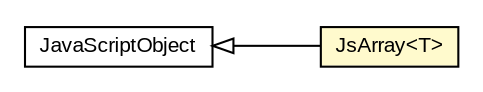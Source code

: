 #!/usr/local/bin/dot
#
# Class diagram 
# Generated by UMLGraph version R5_6-24-gf6e263 (http://www.umlgraph.org/)
#

digraph G {
	edge [fontname="arial",fontsize=10,labelfontname="arial",labelfontsize=10];
	node [fontname="arial",fontsize=10,shape=plaintext];
	nodesep=0.25;
	ranksep=0.5;
	rankdir=LR;
	// org.turbogwt.core.collections.client.JsArray<T>
	c134 [label=<<table title="org.turbogwt.core.collections.client.JsArray" border="0" cellborder="1" cellspacing="0" cellpadding="2" port="p" bgcolor="lemonChiffon" href="./JsArray.html">
		<tr><td><table border="0" cellspacing="0" cellpadding="1">
<tr><td align="center" balign="center"> JsArray&lt;T&gt; </td></tr>
		</table></td></tr>
		</table>>, URL="./JsArray.html", fontname="arial", fontcolor="black", fontsize=10.0];
	//org.turbogwt.core.collections.client.JsArray<T> extends com.google.gwt.core.client.JavaScriptObject
	c144:p -> c134:p [dir=back,arrowtail=empty];
	// com.google.gwt.core.client.JavaScriptObject
	c144 [label=<<table title="com.google.gwt.core.client.JavaScriptObject" border="0" cellborder="1" cellspacing="0" cellpadding="2" port="p" href="http://google-web-toolkit.googlecode.com/svn/javadoc/latest/com/google/gwt/core/client/JavaScriptObject.html">
		<tr><td><table border="0" cellspacing="0" cellpadding="1">
<tr><td align="center" balign="center"> JavaScriptObject </td></tr>
		</table></td></tr>
		</table>>, URL="http://google-web-toolkit.googlecode.com/svn/javadoc/latest/com/google/gwt/core/client/JavaScriptObject.html", fontname="arial", fontcolor="black", fontsize=10.0];
}

